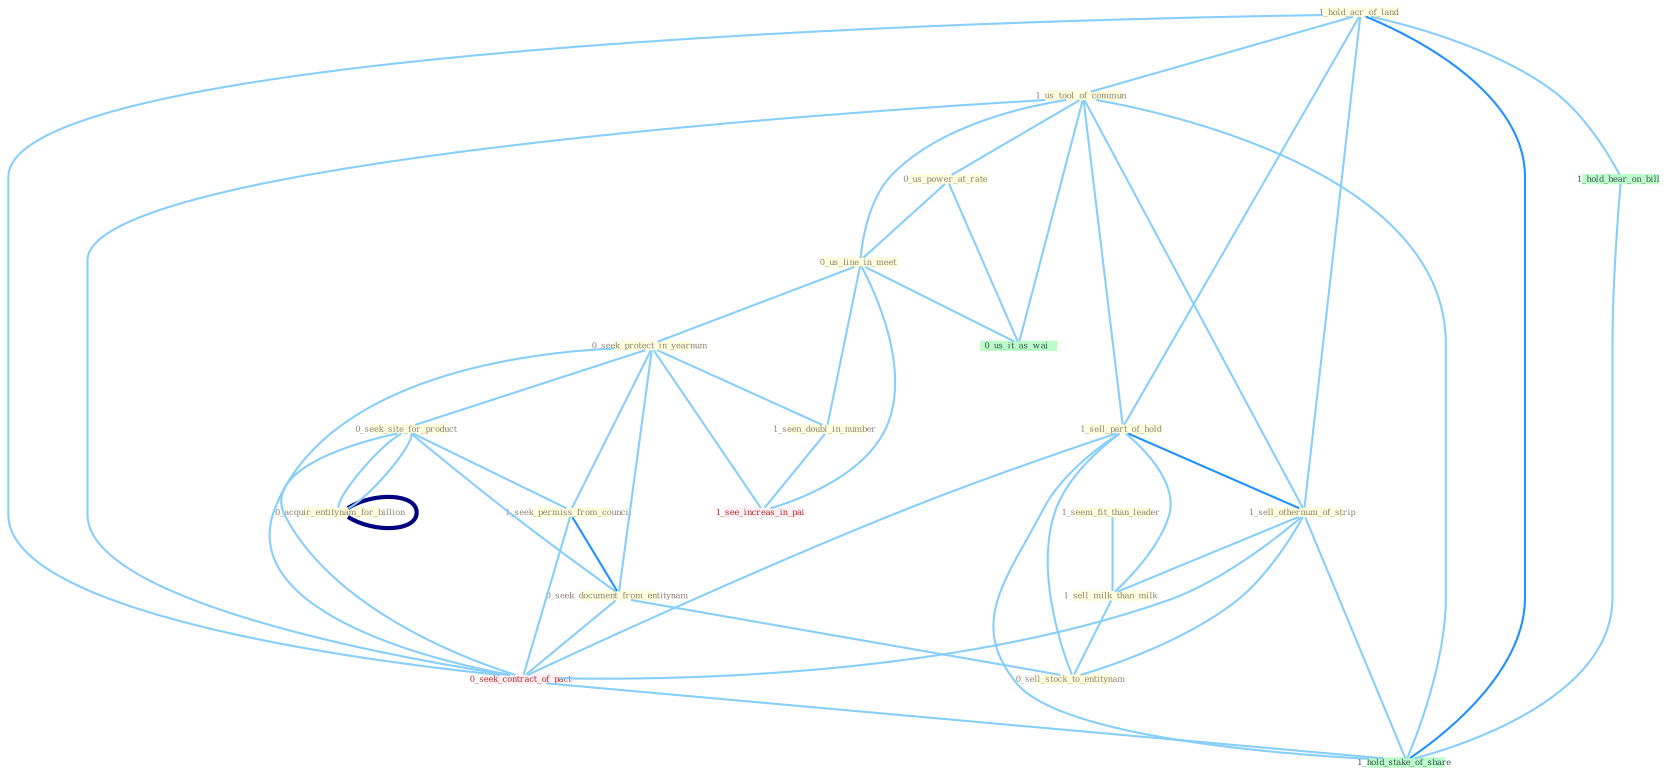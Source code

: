Graph G{ 
    node
    [shape=polygon,style=filled,width=.5,height=.06,color="#BDFCC9",fixedsize=true,fontsize=4,
    fontcolor="#2f4f4f"];
    {node
    [color="#ffffe0", fontcolor="#8b7d6b"] "1_hold_acr_of_land " "1_us_tool_of_commun " "0_us_power_at_rate " "1_sell_part_of_hold " "0_us_line_in_meet " "0_acquir_entitynam_for_billion " "1_seem_fit_than_leader " "0_seek_protect_in_yearnum " "0_seek_site_for_product " "1_sell_othernum_of_strip " "1_sell_milk_than_milk " "1_seek_permiss_from_council " "1_seen_doubl_in_number " "0_seek_document_from_entitynam " "0_sell_stock_to_entitynam "}
{node [color="#fff0f5", fontcolor="#b22222"] "0_seek_contract_of_pact " "1_see_increas_in_pai "}
edge [color="#B0E2FF"];

	"1_hold_acr_of_land " -- "1_us_tool_of_commun " [w="1", color="#87cefa" ];
	"1_hold_acr_of_land " -- "1_sell_part_of_hold " [w="1", color="#87cefa" ];
	"1_hold_acr_of_land " -- "1_sell_othernum_of_strip " [w="1", color="#87cefa" ];
	"1_hold_acr_of_land " -- "0_seek_contract_of_pact " [w="1", color="#87cefa" ];
	"1_hold_acr_of_land " -- "1_hold_hear_on_bill " [w="1", color="#87cefa" ];
	"1_hold_acr_of_land " -- "1_hold_stake_of_share " [w="2", color="#1e90ff" , len=0.8];
	"1_us_tool_of_commun " -- "0_us_power_at_rate " [w="1", color="#87cefa" ];
	"1_us_tool_of_commun " -- "1_sell_part_of_hold " [w="1", color="#87cefa" ];
	"1_us_tool_of_commun " -- "0_us_line_in_meet " [w="1", color="#87cefa" ];
	"1_us_tool_of_commun " -- "1_sell_othernum_of_strip " [w="1", color="#87cefa" ];
	"1_us_tool_of_commun " -- "0_seek_contract_of_pact " [w="1", color="#87cefa" ];
	"1_us_tool_of_commun " -- "0_us_it_as_wai " [w="1", color="#87cefa" ];
	"1_us_tool_of_commun " -- "1_hold_stake_of_share " [w="1", color="#87cefa" ];
	"0_us_power_at_rate " -- "0_us_line_in_meet " [w="1", color="#87cefa" ];
	"0_us_power_at_rate " -- "0_us_it_as_wai " [w="1", color="#87cefa" ];
	"1_sell_part_of_hold " -- "1_sell_othernum_of_strip " [w="2", color="#1e90ff" , len=0.8];
	"1_sell_part_of_hold " -- "1_sell_milk_than_milk " [w="1", color="#87cefa" ];
	"1_sell_part_of_hold " -- "0_sell_stock_to_entitynam " [w="1", color="#87cefa" ];
	"1_sell_part_of_hold " -- "0_seek_contract_of_pact " [w="1", color="#87cefa" ];
	"1_sell_part_of_hold " -- "1_hold_stake_of_share " [w="1", color="#87cefa" ];
	"0_us_line_in_meet " -- "0_seek_protect_in_yearnum " [w="1", color="#87cefa" ];
	"0_us_line_in_meet " -- "1_seen_doubl_in_number " [w="1", color="#87cefa" ];
	"0_us_line_in_meet " -- "0_us_it_as_wai " [w="1", color="#87cefa" ];
	"0_us_line_in_meet " -- "1_see_increas_in_pai " [w="1", color="#87cefa" ];
	"0_acquir_entitynam_for_billion " -- "0_seek_site_for_product " [w="1", color="#87cefa" ];
	"0_acquir_entitynam_for_billion " -- "0_acquir_entitynam_for_billion " [w="4", style=bold, color="#000080", len=0.4];
	"1_seem_fit_than_leader " -- "1_sell_milk_than_milk " [w="1", color="#87cefa" ];
	"0_seek_protect_in_yearnum " -- "0_seek_site_for_product " [w="1", color="#87cefa" ];
	"0_seek_protect_in_yearnum " -- "1_seek_permiss_from_council " [w="1", color="#87cefa" ];
	"0_seek_protect_in_yearnum " -- "1_seen_doubl_in_number " [w="1", color="#87cefa" ];
	"0_seek_protect_in_yearnum " -- "0_seek_document_from_entitynam " [w="1", color="#87cefa" ];
	"0_seek_protect_in_yearnum " -- "0_seek_contract_of_pact " [w="1", color="#87cefa" ];
	"0_seek_protect_in_yearnum " -- "1_see_increas_in_pai " [w="1", color="#87cefa" ];
	"0_seek_site_for_product " -- "1_seek_permiss_from_council " [w="1", color="#87cefa" ];
	"0_seek_site_for_product " -- "0_seek_document_from_entitynam " [w="1", color="#87cefa" ];
	"0_seek_site_for_product " -- "0_seek_contract_of_pact " [w="1", color="#87cefa" ];
	"0_seek_site_for_product " -- "0_acquir_entitynam_for_billion " [w="1", color="#87cefa" ];
	"1_sell_othernum_of_strip " -- "1_sell_milk_than_milk " [w="1", color="#87cefa" ];
	"1_sell_othernum_of_strip " -- "0_sell_stock_to_entitynam " [w="1", color="#87cefa" ];
	"1_sell_othernum_of_strip " -- "0_seek_contract_of_pact " [w="1", color="#87cefa" ];
	"1_sell_othernum_of_strip " -- "1_hold_stake_of_share " [w="1", color="#87cefa" ];
	"1_sell_milk_than_milk " -- "0_sell_stock_to_entitynam " [w="1", color="#87cefa" ];
	"1_seek_permiss_from_council " -- "0_seek_document_from_entitynam " [w="2", color="#1e90ff" , len=0.8];
	"1_seek_permiss_from_council " -- "0_seek_contract_of_pact " [w="1", color="#87cefa" ];
	"1_seen_doubl_in_number " -- "1_see_increas_in_pai " [w="1", color="#87cefa" ];
	"0_seek_document_from_entitynam " -- "0_sell_stock_to_entitynam " [w="1", color="#87cefa" ];
	"0_seek_document_from_entitynam " -- "0_seek_contract_of_pact " [w="1", color="#87cefa" ];
	"0_seek_contract_of_pact " -- "1_hold_stake_of_share " [w="1", color="#87cefa" ];
	"1_hold_hear_on_bill " -- "1_hold_stake_of_share " [w="1", color="#87cefa" ];
}